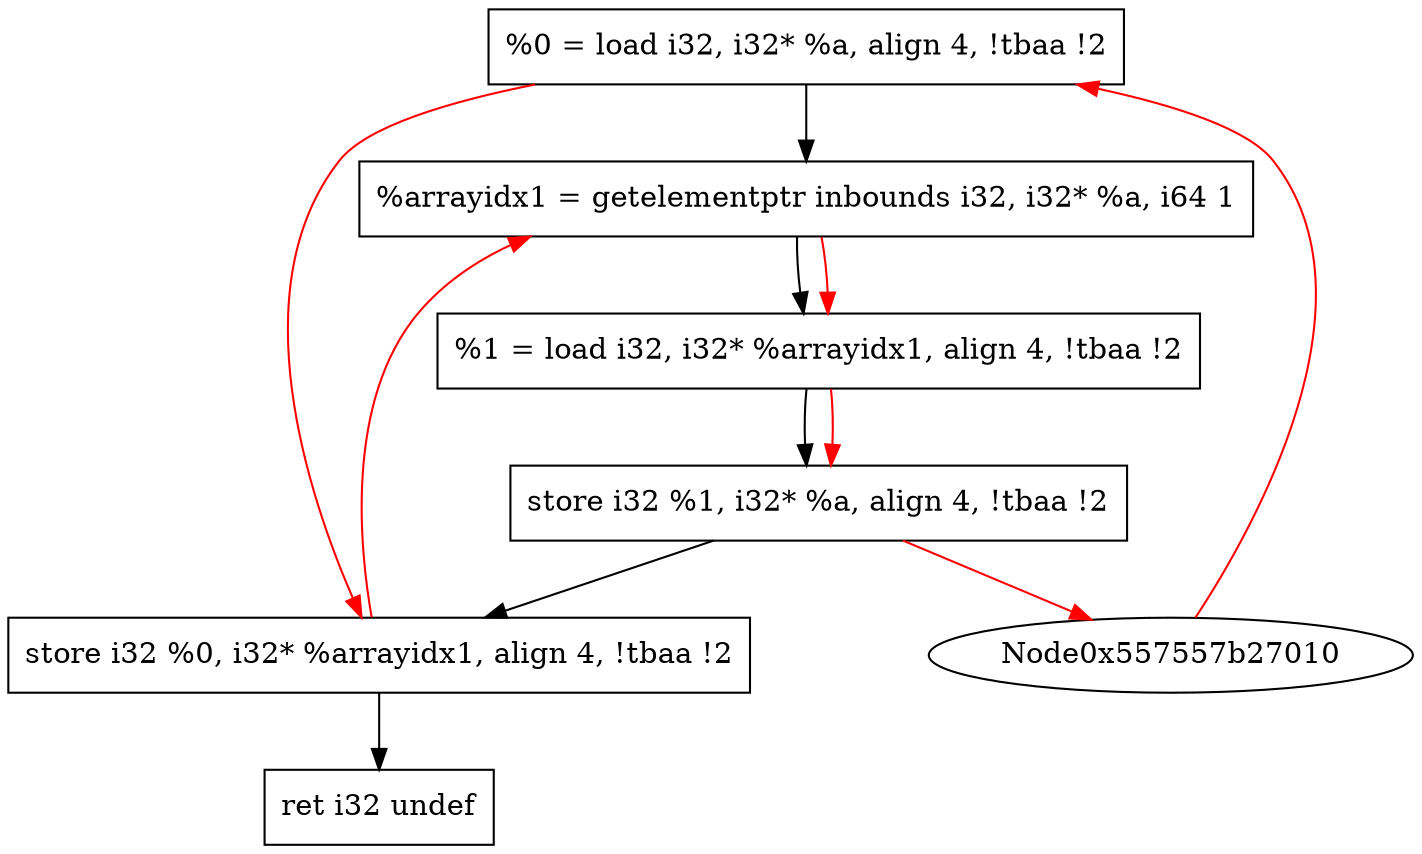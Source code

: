 digraph "CDFG for'func' function" {
	Node0x557557b271a8[shape=record, label="  %0 = load i32, i32* %a, align 4, !tbaa !2"];
	Node0x557557b28710[shape=record, label="  %arrayidx1 = getelementptr inbounds i32, i32* %a, i64 1"];
	Node0x557557b287a8[shape=record, label="  %1 = load i32, i32* %arrayidx1, align 4, !tbaa !2"];
	Node0x557557b28e50[shape=record, label="  store i32 %1, i32* %a, align 4, !tbaa !2"];
	Node0x557557b28ed0[shape=record, label="  store i32 %0, i32* %arrayidx1, align 4, !tbaa !2"];
	Node0x557557b29348[shape=record, label="  ret i32 undef"];
	Node0x557557b271a8 -> Node0x557557b28710
	Node0x557557b28710 -> Node0x557557b287a8
	Node0x557557b287a8 -> Node0x557557b28e50
	Node0x557557b28e50 -> Node0x557557b28ed0
	Node0x557557b28ed0 -> Node0x557557b29348
edge [color=red]
	Node0x557557b27010 -> Node0x557557b271a8
	Node0x557557b28710 -> Node0x557557b287a8
	Node0x557557b287a8 -> Node0x557557b28e50
	Node0x557557b28e50 -> Node0x557557b27010
	Node0x557557b271a8 -> Node0x557557b28ed0
	Node0x557557b28ed0 -> Node0x557557b28710
}
